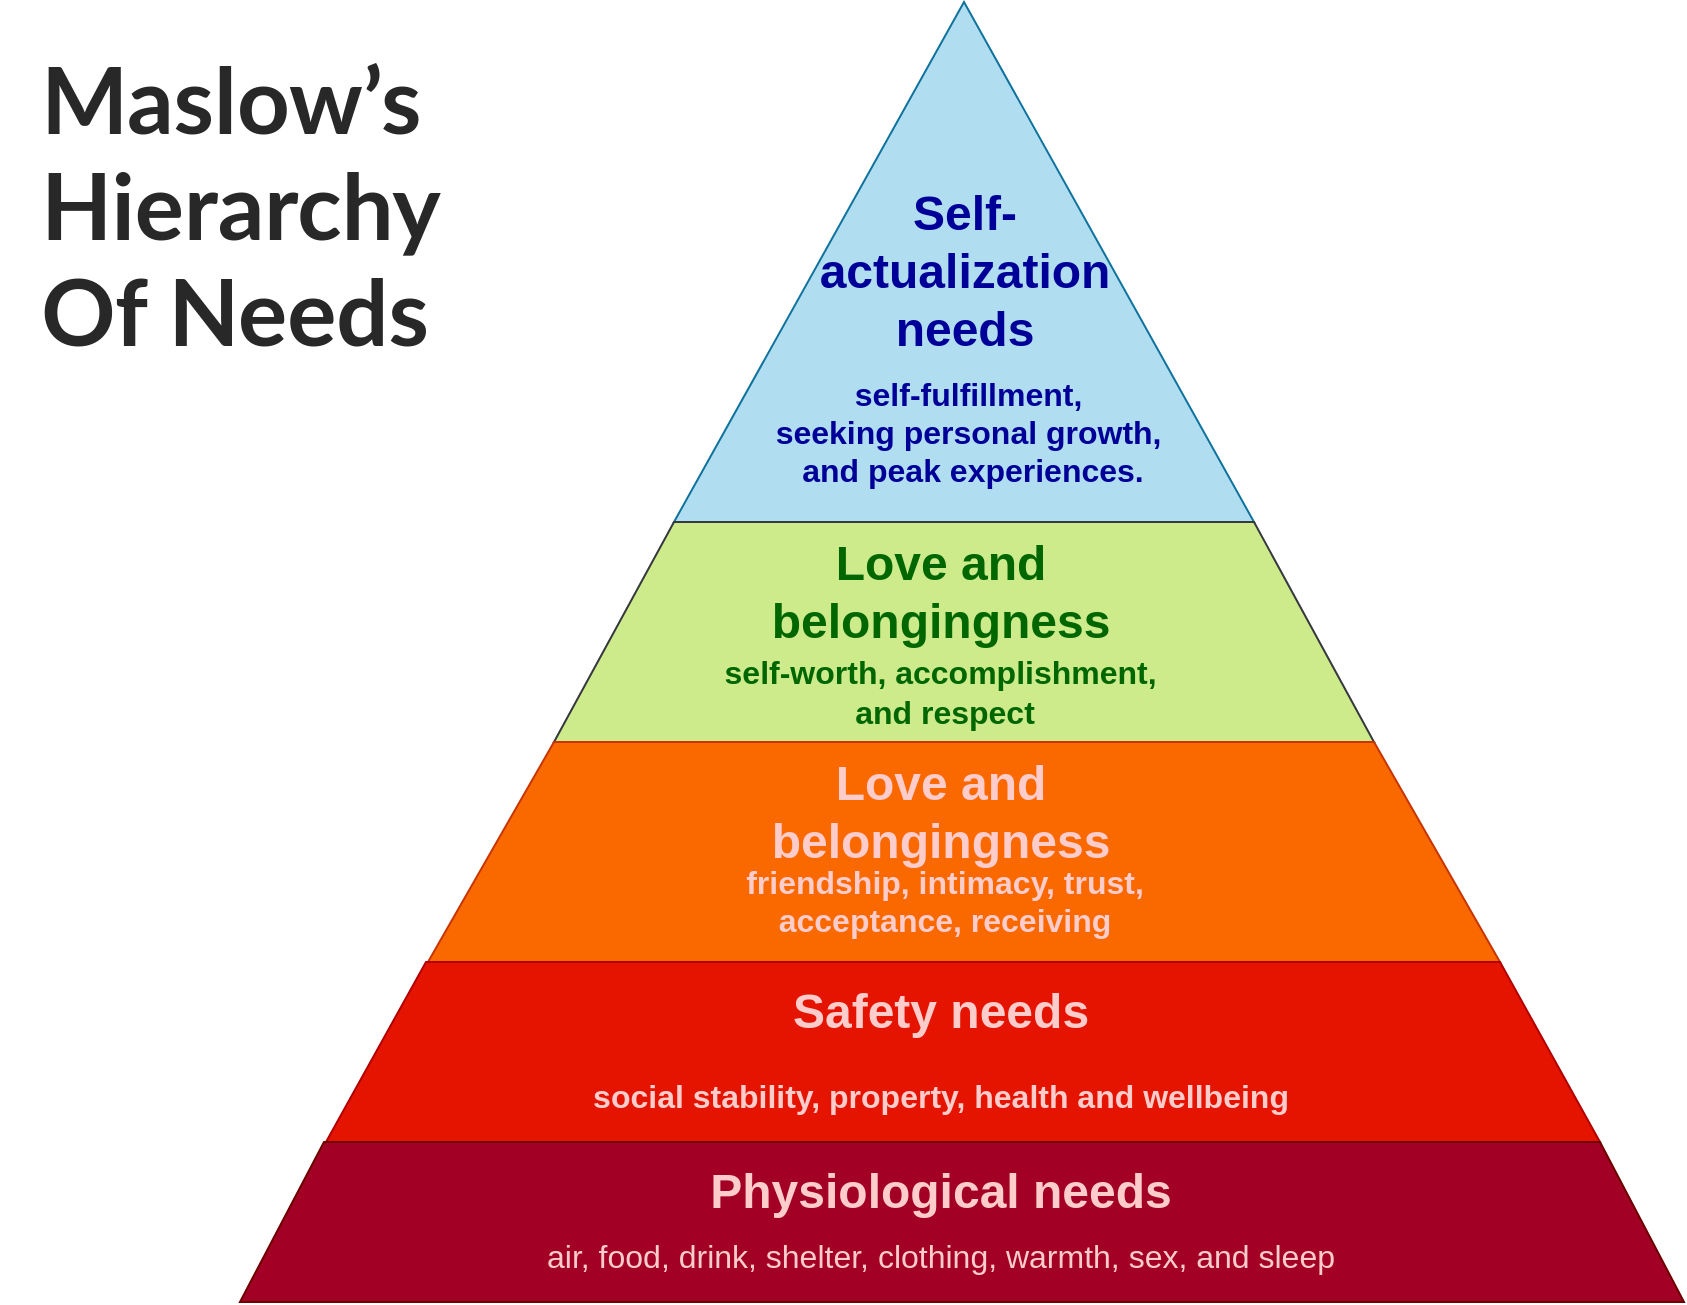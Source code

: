 <mxfile version="21.3.3" type="device">
  <diagram name="Page-1" id="0783ab3e-0a74-02c8-0abd-f7b4e66b4bec">
    <mxGraphModel dx="4138" dy="1852" grid="1" gridSize="10" guides="1" tooltips="1" connect="1" arrows="1" fold="1" page="1" pageScale="1" pageWidth="850" pageHeight="1100" background="none" math="0" shadow="0">
      <root>
        <mxCell id="0" />
        <mxCell id="1" parent="0" />
        <mxCell id="pLleah8m2edPRWdZClE2-4" value="" style="shape=trapezoid;perimeter=trapezoidPerimeter;whiteSpace=wrap;html=1;fixedSize=1;size=163;fillColor=#b1ddf0;strokeColor=#10739e;" vertex="1" parent="1">
          <mxGeometry x="-143" y="150" width="290" height="260" as="geometry" />
        </mxCell>
        <mxCell id="pLleah8m2edPRWdZClE2-5" value="" style="shape=trapezoid;perimeter=trapezoidPerimeter;whiteSpace=wrap;html=1;fixedSize=1;size=60;fillColor=#cdeb8b;strokeColor=#36393d;" vertex="1" parent="1">
          <mxGeometry x="-203" y="410" width="410" height="110" as="geometry" />
        </mxCell>
        <mxCell id="pLleah8m2edPRWdZClE2-6" value="" style="shape=trapezoid;perimeter=trapezoidPerimeter;whiteSpace=wrap;html=1;fixedSize=1;size=63.0;fillColor=#fa6800;fontColor=#000000;strokeColor=#C73500;" vertex="1" parent="1">
          <mxGeometry x="-266" y="520" width="536" height="110" as="geometry" />
        </mxCell>
        <mxCell id="pLleah8m2edPRWdZClE2-7" value="" style="shape=trapezoid;perimeter=trapezoidPerimeter;whiteSpace=wrap;html=1;fixedSize=1;size=50;fillColor=#e51400;fontColor=#ffffff;strokeColor=#B20000;" vertex="1" parent="1">
          <mxGeometry x="-317" y="630" width="637" height="90" as="geometry" />
        </mxCell>
        <mxCell id="pLleah8m2edPRWdZClE2-10" value="" style="shape=trapezoid;perimeter=trapezoidPerimeter;whiteSpace=wrap;html=1;fixedSize=1;size=42;rotation=0;fillColor=#a20025;fontColor=#ffffff;strokeColor=#6F0000;" vertex="1" parent="1">
          <mxGeometry x="-360" y="720" width="722" height="80" as="geometry" />
        </mxCell>
        <mxCell id="pLleah8m2edPRWdZClE2-11" value="&lt;font color=&quot;#ffcccc&quot;&gt;Physiological needs&lt;/font&gt;" style="text;strokeColor=none;fillColor=none;html=1;fontSize=24;fontStyle=1;verticalAlign=middle;align=center;" vertex="1" parent="1">
          <mxGeometry x="-60" y="725" width="100" height="40" as="geometry" />
        </mxCell>
        <mxCell id="pLleah8m2edPRWdZClE2-12" value="&lt;span style=&quot;font-weight: normal;&quot;&gt;&lt;font color=&quot;#ffcccc&quot; style=&quot;font-size: 16px;&quot;&gt;air, food, drink, shelter, clothing, warmth, sex, and sleep&lt;/font&gt;&lt;/span&gt;" style="text;strokeColor=none;fillColor=none;html=1;fontSize=24;fontStyle=1;verticalAlign=middle;align=center;" vertex="1" parent="1">
          <mxGeometry x="-60" y="755" width="100" height="40" as="geometry" />
        </mxCell>
        <mxCell id="pLleah8m2edPRWdZClE2-16" value="Safety needs" style="text;strokeColor=none;fillColor=none;html=1;fontSize=24;fontStyle=1;verticalAlign=middle;align=center;fontColor=#FFCCCC;" vertex="1" parent="1">
          <mxGeometry x="-60" y="635" width="100" height="40" as="geometry" />
        </mxCell>
        <mxCell id="pLleah8m2edPRWdZClE2-17" value="&lt;font style=&quot;font-size: 16px;&quot; color=&quot;#ffcccc&quot;&gt;social stability, property, health and wellbeing&lt;/font&gt;" style="text;strokeColor=none;fillColor=none;html=1;fontSize=24;fontStyle=1;verticalAlign=middle;align=center;" vertex="1" parent="1">
          <mxGeometry x="-60" y="675" width="100" height="40" as="geometry" />
        </mxCell>
        <mxCell id="pLleah8m2edPRWdZClE2-19" value="Love and &lt;br&gt;belongingness" style="text;strokeColor=none;fillColor=none;html=1;fontSize=24;fontStyle=1;verticalAlign=middle;align=center;fontColor=#FFCCCC;" vertex="1" parent="1">
          <mxGeometry x="-60" y="535" width="100" height="40" as="geometry" />
        </mxCell>
        <mxCell id="pLleah8m2edPRWdZClE2-20" value="&lt;p style=&quot;line-height: 85%;&quot;&gt;&lt;/p&gt;&lt;div style=&quot;&quot;&gt;&lt;span style=&quot;font-size: 16px; color: rgb(255, 204, 204); background-color: initial;&quot;&gt;friendship, intimacy, trust,&lt;/span&gt;&lt;/div&gt;&lt;font style=&quot;font-size: 16px;&quot; color=&quot;#ffcccc&quot;&gt;&lt;div style=&quot;line-height: 85%;&quot;&gt;&lt;span style=&quot;background-color: initial;&quot;&gt;acceptance, receiving&lt;/span&gt;&lt;/div&gt;&lt;/font&gt;&lt;p&gt;&lt;/p&gt;" style="text;strokeColor=none;fillColor=none;html=1;fontSize=24;fontStyle=1;verticalAlign=middle;align=center;" vertex="1" parent="1">
          <mxGeometry x="-58.5" y="575" width="100" height="40" as="geometry" />
        </mxCell>
        <mxCell id="pLleah8m2edPRWdZClE2-22" value="Love and &lt;br&gt;belongingness" style="text;strokeColor=none;fillColor=none;html=1;fontSize=24;fontStyle=1;verticalAlign=middle;align=center;fontColor=#006600;" vertex="1" parent="1">
          <mxGeometry x="-60" y="425" width="100" height="40" as="geometry" />
        </mxCell>
        <mxCell id="pLleah8m2edPRWdZClE2-26" value="Self-&lt;br&gt;actualization &lt;br&gt;needs" style="text;strokeColor=none;fillColor=none;html=1;fontSize=24;fontStyle=1;verticalAlign=middle;align=center;fontColor=#000099;" vertex="1" parent="1">
          <mxGeometry x="-88" y="250" width="180" height="70" as="geometry" />
        </mxCell>
        <mxCell id="pLleah8m2edPRWdZClE2-27" value="&lt;p style=&quot;line-height: 85%;&quot;&gt;&lt;/p&gt;&lt;div style=&quot;font-size: 16px;&quot;&gt;self-fulfillment,&amp;nbsp;&lt;/div&gt;&lt;div style=&quot;font-size: 16px;&quot;&gt;seeking personal growth,&amp;nbsp;&lt;/div&gt;&lt;div style=&quot;font-size: 16px;&quot;&gt;and peak experiences.&lt;br&gt;&lt;/div&gt;&lt;p&gt;&lt;/p&gt;" style="text;strokeColor=none;fillColor=none;html=1;fontSize=24;fontStyle=1;verticalAlign=middle;align=center;fontColor=#000099;" vertex="1" parent="1">
          <mxGeometry x="-44.5" y="345" width="100" height="40" as="geometry" />
        </mxCell>
        <mxCell id="pLleah8m2edPRWdZClE2-29" value="&lt;p style=&quot;line-height: 85%;&quot;&gt;&lt;/p&gt;&lt;div style=&quot;font-size: 16px;&quot;&gt;&lt;font color=&quot;#006600&quot;&gt;self-worth, accomplishment,&amp;nbsp;&lt;/font&gt;&lt;/div&gt;&lt;div style=&quot;font-size: 16px;&quot;&gt;&lt;font color=&quot;#006600&quot;&gt;and respect&lt;/font&gt;&lt;br&gt;&lt;/div&gt;&lt;p&gt;&lt;/p&gt;" style="text;strokeColor=none;fillColor=none;html=1;fontSize=24;fontStyle=1;verticalAlign=middle;align=center;fontColor=#000099;" vertex="1" parent="1">
          <mxGeometry x="-57" y="475" width="97" height="40" as="geometry" />
        </mxCell>
        <mxCell id="pLleah8m2edPRWdZClE2-34" value="&lt;h1 style=&quot;box-sizing: inherit; margin: 0px; padding: 0px; border: 0px; font-family: Lato, sans-serif; font-size: 46px; line-height: 53px; text-transform: capitalize; color: rgb(40, 40, 40); text-align: start; background-color: rgb(255, 255, 255);&quot; class=&quot;entry-title&quot;&gt;Maslow’s &lt;br&gt;Hierarchy &lt;br&gt;Of Needs&lt;br&gt;&lt;/h1&gt;&lt;div&gt;&lt;br&gt;&lt;/div&gt;&lt;div&gt;&lt;br&gt;&lt;/div&gt;&lt;div style=&quot;box-sizing: inherit; margin-top: 20px; color: rgb(40, 40, 40); font-family: Georgia; font-size: 17px; text-align: start; background-color: rgb(255, 255, 255);&quot; class=&quot;gb-container gb-container-f875134c&quot;&gt;&lt;div style=&quot;box-sizing: inherit; font-size: 14px; margin: 0px; border-color: rgb(232, 237, 240);&quot; class=&quot;gb-container gb-container-8a25fc79 cc-meta inline-post-meta-area&quot;&gt;&lt;div style=&quot;box-sizing: inherit; padding: 0px; max-width: 1500px; margin-left: auto; margin-right: auto; display: flex; align-items: center;&quot; class=&quot;gb-inside-container&quot;&gt;&lt;/div&gt;&lt;/div&gt;&lt;/div&gt;" style="text;html=1;align=center;verticalAlign=middle;resizable=0;points=[];autosize=1;strokeColor=none;fillColor=none;" vertex="1" parent="1">
          <mxGeometry x="-480" y="165" width="240" height="220" as="geometry" />
        </mxCell>
      </root>
    </mxGraphModel>
  </diagram>
</mxfile>
